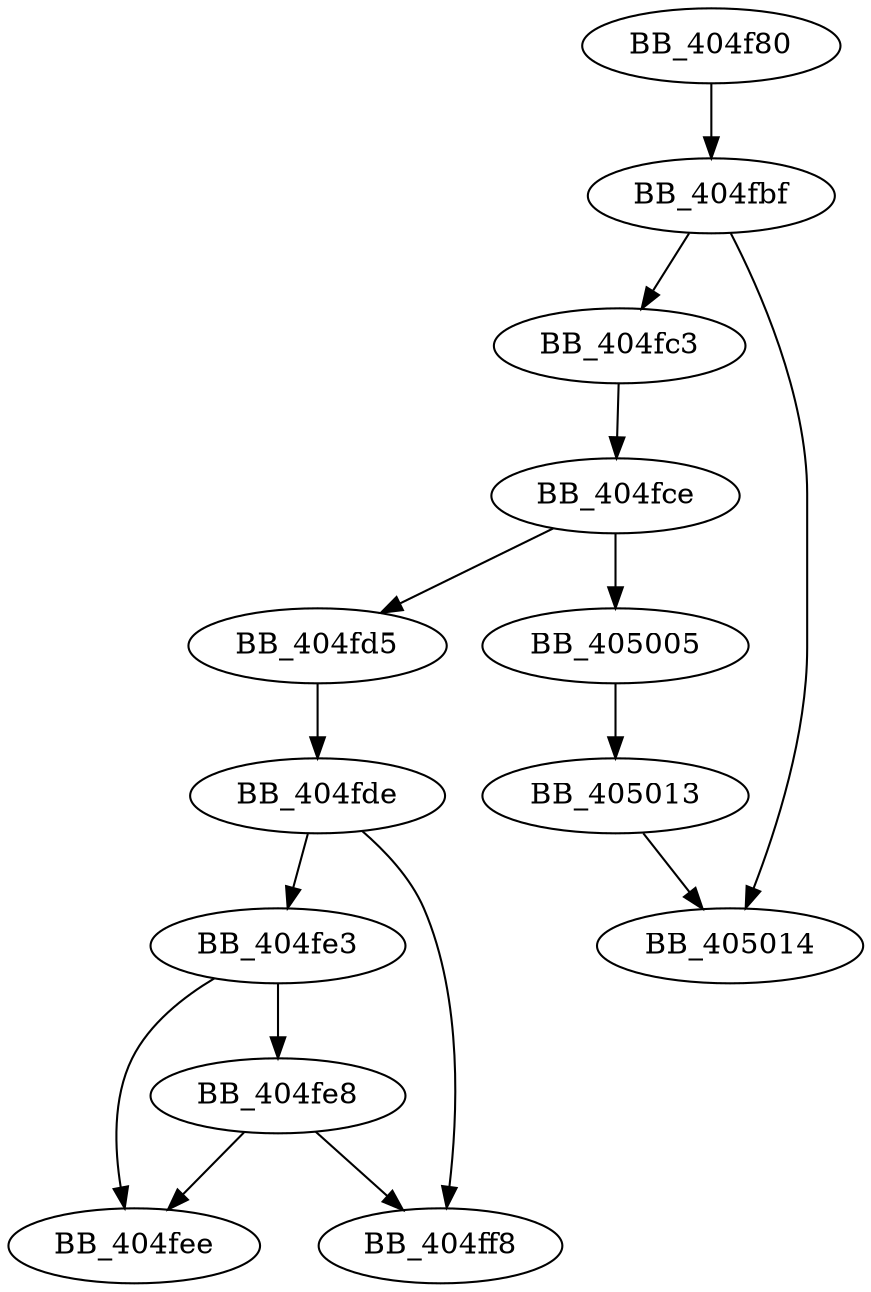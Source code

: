 DiGraph sub_404F80{
BB_404f80->BB_404fbf
BB_404fbf->BB_404fc3
BB_404fbf->BB_405014
BB_404fc3->BB_404fce
BB_404fce->BB_404fd5
BB_404fce->BB_405005
BB_404fd5->BB_404fde
BB_404fde->BB_404fe3
BB_404fde->BB_404ff8
BB_404fe3->BB_404fe8
BB_404fe3->BB_404fee
BB_404fe8->BB_404fee
BB_404fe8->BB_404ff8
BB_405005->BB_405013
BB_405013->BB_405014
}
